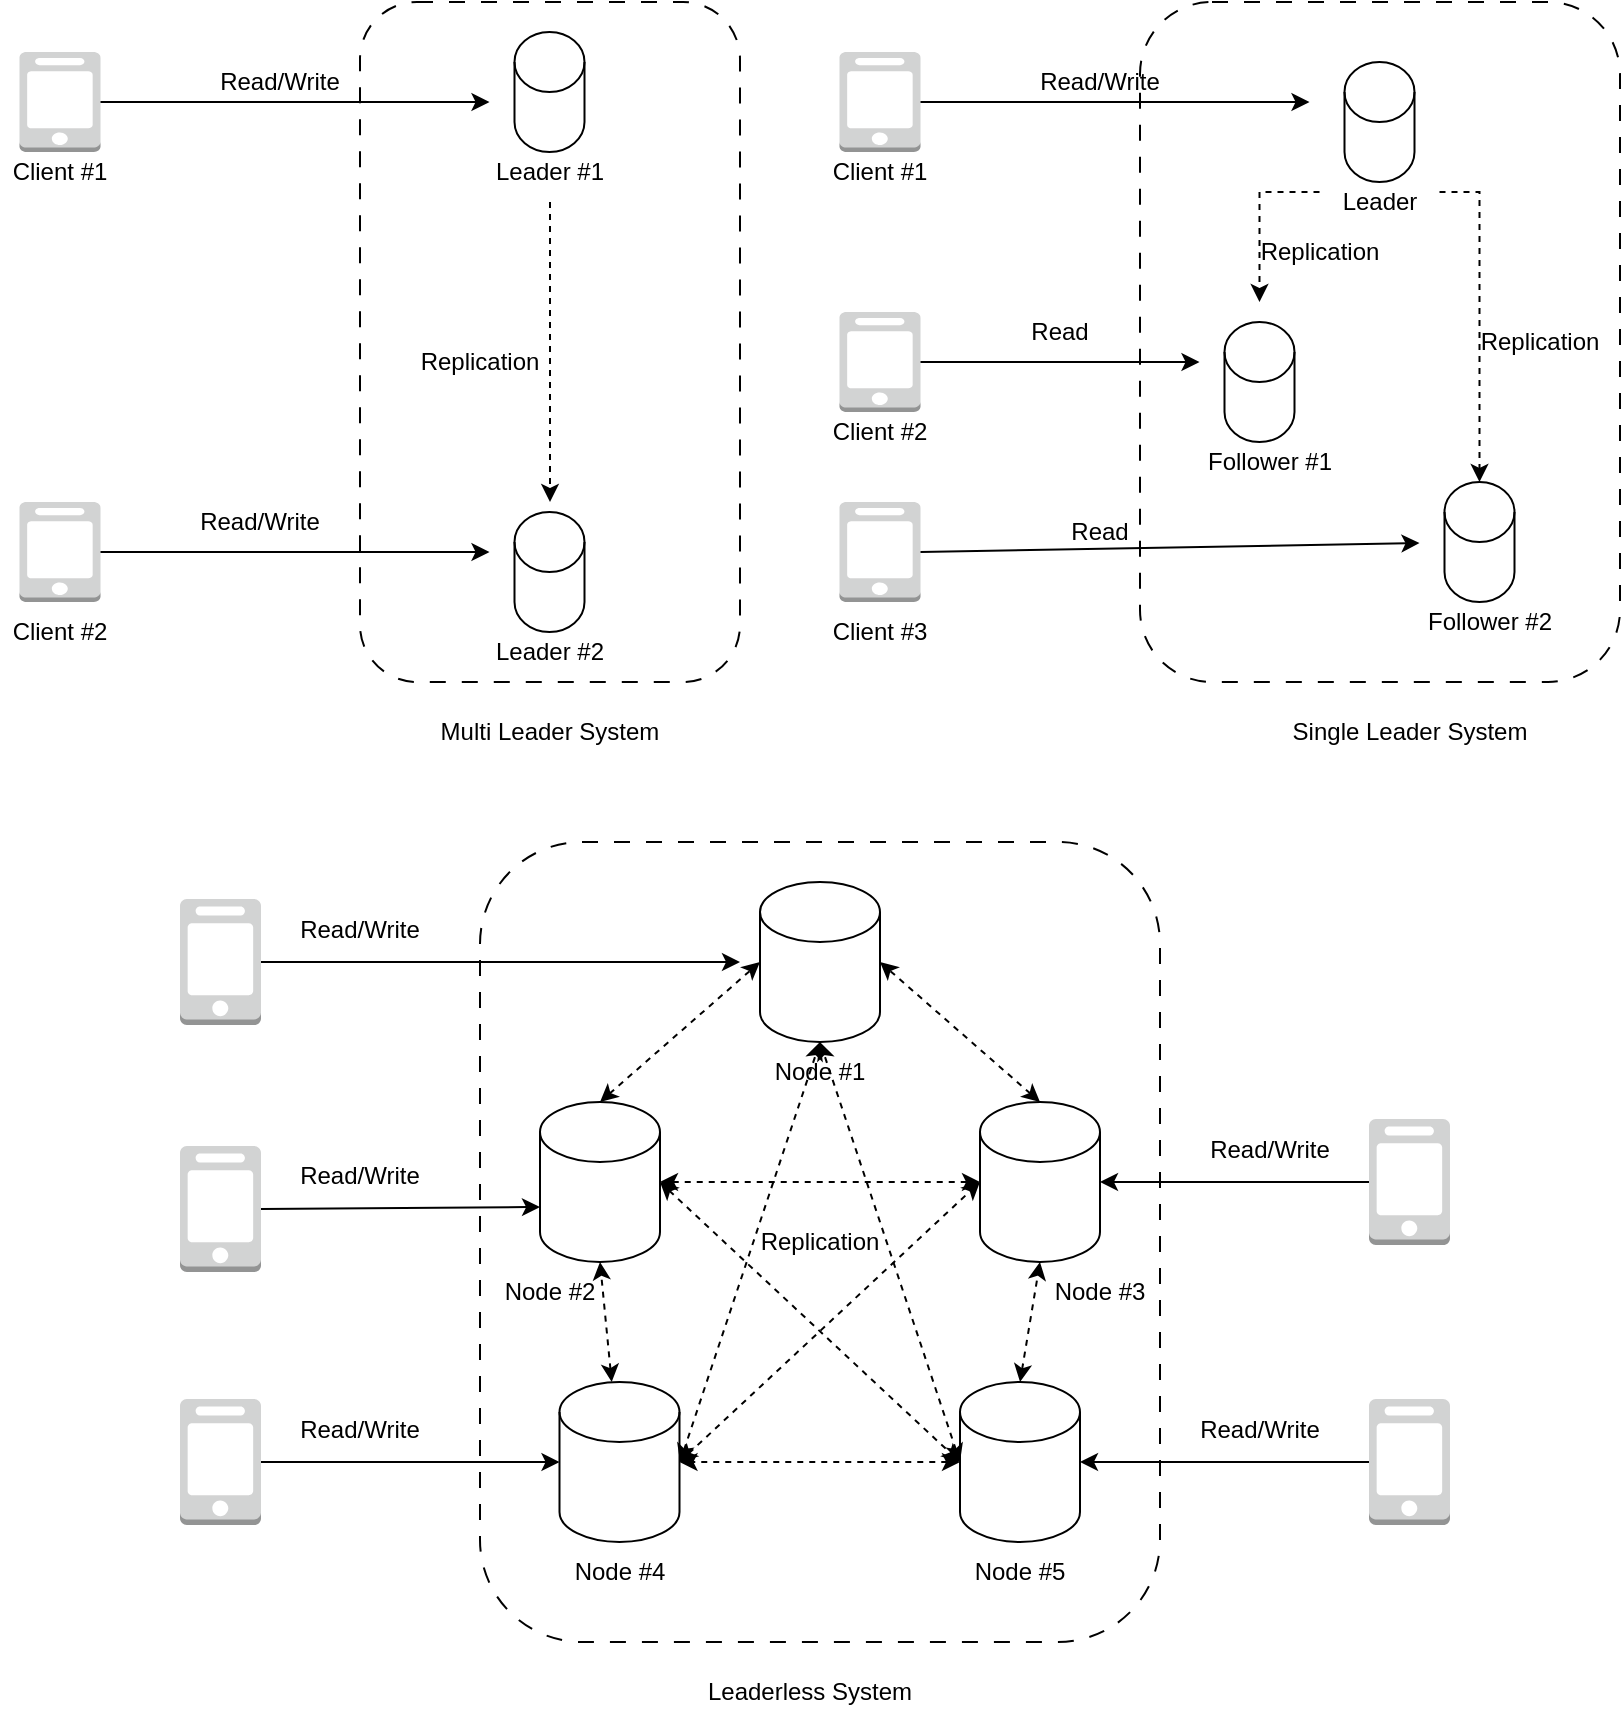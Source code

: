 <mxfile version="21.3.0" type="github">
  <diagram name="Page-1" id="gMe-Bky1Bsc7BJImx75z">
    <mxGraphModel dx="954" dy="502" grid="1" gridSize="10" guides="1" tooltips="1" connect="1" arrows="1" fold="1" page="1" pageScale="1" pageWidth="850" pageHeight="1100" math="0" shadow="0">
      <root>
        <mxCell id="0" />
        <mxCell id="1" parent="0" />
        <mxCell id="FChrIHquZ6spdRlbcfap-18" value="" style="rounded=1;whiteSpace=wrap;html=1;dashed=1;dashPattern=8 8;" vertex="1" parent="1">
          <mxGeometry x="260" y="440" width="340" height="400" as="geometry" />
        </mxCell>
        <mxCell id="3aQrNkbQbUIohng2VoPE-54" value="" style="rounded=1;whiteSpace=wrap;html=1;dashed=1;dashPattern=8 8;" parent="1" vertex="1">
          <mxGeometry x="590" y="20" width="240" height="340" as="geometry" />
        </mxCell>
        <mxCell id="3aQrNkbQbUIohng2VoPE-53" value="" style="rounded=1;whiteSpace=wrap;html=1;dashed=1;dashPattern=8 8;" parent="1" vertex="1">
          <mxGeometry x="200" y="20" width="190" height="340" as="geometry" />
        </mxCell>
        <mxCell id="3aQrNkbQbUIohng2VoPE-3" value="" style="outlineConnect=0;dashed=0;verticalLabelPosition=bottom;verticalAlign=top;align=center;html=1;shape=mxgraph.aws3.mobile_client;fillColor=#D2D3D3;gradientColor=none;" parent="1" vertex="1">
          <mxGeometry x="439.75" y="175" width="40.5" height="50" as="geometry" />
        </mxCell>
        <mxCell id="3aQrNkbQbUIohng2VoPE-5" value="" style="endArrow=classic;html=1;rounded=0;exitX=0;exitY=0.5;exitDx=0;exitDy=0;dashed=1;" parent="1" edge="1">
          <mxGeometry width="50" height="50" relative="1" as="geometry">
            <mxPoint x="679.75" y="115" as="sourcePoint" />
            <mxPoint x="649.75" y="170" as="targetPoint" />
            <Array as="points">
              <mxPoint x="649.75" y="115" />
            </Array>
          </mxGeometry>
        </mxCell>
        <mxCell id="3aQrNkbQbUIohng2VoPE-6" value="" style="endArrow=classic;html=1;rounded=0;exitX=1;exitY=0.5;exitDx=0;exitDy=0;dashed=1;" parent="1" edge="1">
          <mxGeometry width="50" height="50" relative="1" as="geometry">
            <mxPoint x="739.75" y="115" as="sourcePoint" />
            <mxPoint x="759.75" y="260" as="targetPoint" />
            <Array as="points">
              <mxPoint x="759.75" y="115" />
            </Array>
          </mxGeometry>
        </mxCell>
        <mxCell id="3aQrNkbQbUIohng2VoPE-7" value="Single Leader System" style="text;html=1;strokeColor=none;fillColor=none;align=center;verticalAlign=middle;whiteSpace=wrap;rounded=0;" parent="1" vertex="1">
          <mxGeometry x="659.75" y="370" width="130" height="30" as="geometry" />
        </mxCell>
        <mxCell id="3aQrNkbQbUIohng2VoPE-14" value="" style="outlineConnect=0;dashed=0;verticalLabelPosition=bottom;verticalAlign=top;align=center;html=1;shape=mxgraph.aws3.mobile_client;fillColor=#D2D3D3;gradientColor=none;" parent="1" vertex="1">
          <mxGeometry x="439.75" y="270" width="40.5" height="50" as="geometry" />
        </mxCell>
        <mxCell id="3aQrNkbQbUIohng2VoPE-15" value="" style="outlineConnect=0;dashed=0;verticalLabelPosition=bottom;verticalAlign=top;align=center;html=1;shape=mxgraph.aws3.mobile_client;fillColor=#D2D3D3;gradientColor=none;" parent="1" vertex="1">
          <mxGeometry x="439.75" y="45" width="40.5" height="50" as="geometry" />
        </mxCell>
        <mxCell id="3aQrNkbQbUIohng2VoPE-16" value="Client #1" style="text;html=1;strokeColor=none;fillColor=none;align=center;verticalAlign=middle;whiteSpace=wrap;rounded=0;" parent="1" vertex="1">
          <mxGeometry x="430" y="90" width="60" height="30" as="geometry" />
        </mxCell>
        <mxCell id="3aQrNkbQbUIohng2VoPE-17" value="Client #2" style="text;html=1;strokeColor=none;fillColor=none;align=center;verticalAlign=middle;whiteSpace=wrap;rounded=0;" parent="1" vertex="1">
          <mxGeometry x="430" y="220" width="60" height="30" as="geometry" />
        </mxCell>
        <mxCell id="3aQrNkbQbUIohng2VoPE-18" value="Client #3" style="text;html=1;strokeColor=none;fillColor=none;align=center;verticalAlign=middle;whiteSpace=wrap;rounded=0;" parent="1" vertex="1">
          <mxGeometry x="430" y="320" width="60" height="30" as="geometry" />
        </mxCell>
        <mxCell id="3aQrNkbQbUIohng2VoPE-21" value="Replication" style="text;html=1;strokeColor=none;fillColor=none;align=center;verticalAlign=middle;whiteSpace=wrap;rounded=0;" parent="1" vertex="1">
          <mxGeometry x="759.75" y="175" width="60" height="30" as="geometry" />
        </mxCell>
        <mxCell id="3aQrNkbQbUIohng2VoPE-22" value="Replication" style="text;html=1;strokeColor=none;fillColor=none;align=center;verticalAlign=middle;whiteSpace=wrap;rounded=0;" parent="1" vertex="1">
          <mxGeometry x="649.75" y="130" width="60" height="30" as="geometry" />
        </mxCell>
        <mxCell id="3aQrNkbQbUIohng2VoPE-23" value="" style="endArrow=classic;html=1;rounded=0;exitX=1;exitY=0.5;exitDx=0;exitDy=0;exitPerimeter=0;" parent="1" source="3aQrNkbQbUIohng2VoPE-15" edge="1">
          <mxGeometry width="50" height="50" relative="1" as="geometry">
            <mxPoint x="809.75" y="280" as="sourcePoint" />
            <mxPoint x="674.75" y="70" as="targetPoint" />
          </mxGeometry>
        </mxCell>
        <mxCell id="3aQrNkbQbUIohng2VoPE-24" value="" style="endArrow=classic;html=1;rounded=0;exitX=1;exitY=0.5;exitDx=0;exitDy=0;exitPerimeter=0;" parent="1" source="3aQrNkbQbUIohng2VoPE-3" edge="1">
          <mxGeometry width="50" height="50" relative="1" as="geometry">
            <mxPoint x="809.75" y="280" as="sourcePoint" />
            <mxPoint x="619.75" y="200" as="targetPoint" />
          </mxGeometry>
        </mxCell>
        <mxCell id="3aQrNkbQbUIohng2VoPE-25" value="" style="endArrow=classic;html=1;rounded=0;exitX=1;exitY=0.5;exitDx=0;exitDy=0;exitPerimeter=0;" parent="1" source="3aQrNkbQbUIohng2VoPE-14" edge="1">
          <mxGeometry width="50" height="50" relative="1" as="geometry">
            <mxPoint x="809.75" y="280" as="sourcePoint" />
            <mxPoint x="729.75" y="290.537" as="targetPoint" />
          </mxGeometry>
        </mxCell>
        <mxCell id="3aQrNkbQbUIohng2VoPE-26" value="Read/Write" style="text;html=1;strokeColor=none;fillColor=none;align=center;verticalAlign=middle;whiteSpace=wrap;rounded=0;" parent="1" vertex="1">
          <mxGeometry x="539.75" y="45" width="60" height="30" as="geometry" />
        </mxCell>
        <mxCell id="3aQrNkbQbUIohng2VoPE-27" value="Read" style="text;html=1;strokeColor=none;fillColor=none;align=center;verticalAlign=middle;whiteSpace=wrap;rounded=0;" parent="1" vertex="1">
          <mxGeometry x="519.75" y="170" width="60" height="30" as="geometry" />
        </mxCell>
        <mxCell id="3aQrNkbQbUIohng2VoPE-28" value="Read" style="text;html=1;strokeColor=none;fillColor=none;align=center;verticalAlign=middle;whiteSpace=wrap;rounded=0;" parent="1" vertex="1">
          <mxGeometry x="539.75" y="270" width="60" height="30" as="geometry" />
        </mxCell>
        <mxCell id="3aQrNkbQbUIohng2VoPE-34" value="Multi Leader System" style="text;html=1;strokeColor=none;fillColor=none;align=center;verticalAlign=middle;whiteSpace=wrap;rounded=0;" parent="1" vertex="1">
          <mxGeometry x="229.75" y="370" width="130" height="30" as="geometry" />
        </mxCell>
        <mxCell id="3aQrNkbQbUIohng2VoPE-51" style="edgeStyle=orthogonalEdgeStyle;rounded=0;orthogonalLoop=1;jettySize=auto;html=1;exitX=0.5;exitY=1;exitDx=0;exitDy=0;dashed=1;" parent="1" source="Gfc4CHRtMW86bTHhbxlJ-2" edge="1">
          <mxGeometry relative="1" as="geometry">
            <mxPoint x="295" y="270" as="targetPoint" />
            <mxPoint x="294.8" y="100" as="sourcePoint" />
          </mxGeometry>
        </mxCell>
        <mxCell id="3aQrNkbQbUIohng2VoPE-36" value="" style="outlineConnect=0;dashed=0;verticalLabelPosition=bottom;verticalAlign=top;align=center;html=1;shape=mxgraph.aws3.mobile_client;fillColor=#D2D3D3;gradientColor=none;" parent="1" vertex="1">
          <mxGeometry x="29.75" y="270" width="40.5" height="50" as="geometry" />
        </mxCell>
        <mxCell id="3aQrNkbQbUIohng2VoPE-37" value="" style="outlineConnect=0;dashed=0;verticalLabelPosition=bottom;verticalAlign=top;align=center;html=1;shape=mxgraph.aws3.mobile_client;fillColor=#D2D3D3;gradientColor=none;" parent="1" vertex="1">
          <mxGeometry x="29.75" y="45" width="40.5" height="50" as="geometry" />
        </mxCell>
        <mxCell id="3aQrNkbQbUIohng2VoPE-38" value="Client #1" style="text;html=1;strokeColor=none;fillColor=none;align=center;verticalAlign=middle;whiteSpace=wrap;rounded=0;" parent="1" vertex="1">
          <mxGeometry x="20" y="90" width="60" height="30" as="geometry" />
        </mxCell>
        <mxCell id="3aQrNkbQbUIohng2VoPE-40" value="Client #2" style="text;html=1;strokeColor=none;fillColor=none;align=center;verticalAlign=middle;whiteSpace=wrap;rounded=0;" parent="1" vertex="1">
          <mxGeometry x="20" y="320" width="60" height="30" as="geometry" />
        </mxCell>
        <mxCell id="3aQrNkbQbUIohng2VoPE-41" value="Replication" style="text;html=1;strokeColor=none;fillColor=none;align=center;verticalAlign=middle;whiteSpace=wrap;rounded=0;" parent="1" vertex="1">
          <mxGeometry x="230" y="185" width="60" height="30" as="geometry" />
        </mxCell>
        <mxCell id="3aQrNkbQbUIohng2VoPE-43" value="" style="endArrow=classic;html=1;rounded=0;exitX=1;exitY=0.5;exitDx=0;exitDy=0;exitPerimeter=0;" parent="1" source="3aQrNkbQbUIohng2VoPE-37" edge="1">
          <mxGeometry width="50" height="50" relative="1" as="geometry">
            <mxPoint x="399.75" y="280" as="sourcePoint" />
            <mxPoint x="264.75" y="70" as="targetPoint" />
          </mxGeometry>
        </mxCell>
        <mxCell id="3aQrNkbQbUIohng2VoPE-45" value="" style="endArrow=classic;html=1;rounded=0;exitX=1;exitY=0.5;exitDx=0;exitDy=0;exitPerimeter=0;" parent="1" source="3aQrNkbQbUIohng2VoPE-36" edge="1">
          <mxGeometry width="50" height="50" relative="1" as="geometry">
            <mxPoint x="399.75" y="280" as="sourcePoint" />
            <mxPoint x="264.75" y="295" as="targetPoint" />
          </mxGeometry>
        </mxCell>
        <mxCell id="3aQrNkbQbUIohng2VoPE-46" value="Read/Write" style="text;html=1;strokeColor=none;fillColor=none;align=center;verticalAlign=middle;whiteSpace=wrap;rounded=0;" parent="1" vertex="1">
          <mxGeometry x="129.75" y="45" width="60" height="30" as="geometry" />
        </mxCell>
        <mxCell id="3aQrNkbQbUIohng2VoPE-52" value="Read/Write" style="text;html=1;strokeColor=none;fillColor=none;align=center;verticalAlign=middle;whiteSpace=wrap;rounded=0;" parent="1" vertex="1">
          <mxGeometry x="120" y="265" width="60" height="30" as="geometry" />
        </mxCell>
        <mxCell id="Gfc4CHRtMW86bTHhbxlJ-1" value="" style="shape=cylinder3;whiteSpace=wrap;html=1;boundedLbl=1;backgroundOutline=1;size=15;" parent="1" vertex="1">
          <mxGeometry x="277.25" y="35" width="35" height="60" as="geometry" />
        </mxCell>
        <mxCell id="Gfc4CHRtMW86bTHhbxlJ-2" value="Leader #1" style="text;html=1;strokeColor=none;fillColor=none;align=center;verticalAlign=middle;whiteSpace=wrap;rounded=0;" parent="1" vertex="1">
          <mxGeometry x="265" y="90" width="60" height="30" as="geometry" />
        </mxCell>
        <mxCell id="Gfc4CHRtMW86bTHhbxlJ-6" value="" style="group" parent="1" vertex="1" connectable="0">
          <mxGeometry x="265" y="275" width="60" height="85" as="geometry" />
        </mxCell>
        <mxCell id="Gfc4CHRtMW86bTHhbxlJ-4" value="" style="shape=cylinder3;whiteSpace=wrap;html=1;boundedLbl=1;backgroundOutline=1;size=15;" parent="Gfc4CHRtMW86bTHhbxlJ-6" vertex="1">
          <mxGeometry x="12.25" width="35" height="60" as="geometry" />
        </mxCell>
        <mxCell id="Gfc4CHRtMW86bTHhbxlJ-5" value="Leader #2" style="text;html=1;strokeColor=none;fillColor=none;align=center;verticalAlign=middle;whiteSpace=wrap;rounded=0;" parent="Gfc4CHRtMW86bTHhbxlJ-6" vertex="1">
          <mxGeometry y="55" width="60" height="30" as="geometry" />
        </mxCell>
        <mxCell id="Gfc4CHRtMW86bTHhbxlJ-7" value="" style="group" parent="1" vertex="1" connectable="0">
          <mxGeometry x="680" y="50" width="60" height="85" as="geometry" />
        </mxCell>
        <mxCell id="Gfc4CHRtMW86bTHhbxlJ-8" value="" style="shape=cylinder3;whiteSpace=wrap;html=1;boundedLbl=1;backgroundOutline=1;size=15;" parent="Gfc4CHRtMW86bTHhbxlJ-7" vertex="1">
          <mxGeometry x="12.25" width="35" height="60" as="geometry" />
        </mxCell>
        <mxCell id="Gfc4CHRtMW86bTHhbxlJ-9" value="Leader" style="text;html=1;strokeColor=none;fillColor=none;align=center;verticalAlign=middle;whiteSpace=wrap;rounded=0;" parent="Gfc4CHRtMW86bTHhbxlJ-7" vertex="1">
          <mxGeometry y="55" width="60" height="30" as="geometry" />
        </mxCell>
        <mxCell id="Gfc4CHRtMW86bTHhbxlJ-10" value="" style="group" parent="1" vertex="1" connectable="0">
          <mxGeometry x="620" y="180" width="70" height="85" as="geometry" />
        </mxCell>
        <mxCell id="Gfc4CHRtMW86bTHhbxlJ-11" value="" style="shape=cylinder3;whiteSpace=wrap;html=1;boundedLbl=1;backgroundOutline=1;size=15;" parent="Gfc4CHRtMW86bTHhbxlJ-10" vertex="1">
          <mxGeometry x="12.25" width="35" height="60" as="geometry" />
        </mxCell>
        <mxCell id="Gfc4CHRtMW86bTHhbxlJ-12" value="Follower #1" style="text;html=1;strokeColor=none;fillColor=none;align=center;verticalAlign=middle;whiteSpace=wrap;rounded=0;" parent="Gfc4CHRtMW86bTHhbxlJ-10" vertex="1">
          <mxGeometry y="55" width="70" height="30" as="geometry" />
        </mxCell>
        <mxCell id="Gfc4CHRtMW86bTHhbxlJ-13" value="" style="group" parent="1" vertex="1" connectable="0">
          <mxGeometry x="730" y="260" width="70" height="85" as="geometry" />
        </mxCell>
        <mxCell id="Gfc4CHRtMW86bTHhbxlJ-14" value="" style="shape=cylinder3;whiteSpace=wrap;html=1;boundedLbl=1;backgroundOutline=1;size=15;" parent="Gfc4CHRtMW86bTHhbxlJ-13" vertex="1">
          <mxGeometry x="12.25" width="35" height="60" as="geometry" />
        </mxCell>
        <mxCell id="Gfc4CHRtMW86bTHhbxlJ-15" value="Follower #2" style="text;html=1;strokeColor=none;fillColor=none;align=center;verticalAlign=middle;whiteSpace=wrap;rounded=0;" parent="Gfc4CHRtMW86bTHhbxlJ-13" vertex="1">
          <mxGeometry y="55" width="70" height="30" as="geometry" />
        </mxCell>
        <mxCell id="FChrIHquZ6spdRlbcfap-1" value="" style="shape=cylinder3;whiteSpace=wrap;html=1;boundedLbl=1;backgroundOutline=1;size=15;" vertex="1" parent="1">
          <mxGeometry x="400" y="460" width="60" height="80" as="geometry" />
        </mxCell>
        <mxCell id="FChrIHquZ6spdRlbcfap-2" value="" style="shape=cylinder3;whiteSpace=wrap;html=1;boundedLbl=1;backgroundOutline=1;size=15;" vertex="1" parent="1">
          <mxGeometry x="510" y="570" width="60" height="80" as="geometry" />
        </mxCell>
        <mxCell id="FChrIHquZ6spdRlbcfap-3" value="" style="shape=cylinder3;whiteSpace=wrap;html=1;boundedLbl=1;backgroundOutline=1;size=15;" vertex="1" parent="1">
          <mxGeometry x="500" y="710" width="60" height="80" as="geometry" />
        </mxCell>
        <mxCell id="FChrIHquZ6spdRlbcfap-4" value="" style="shape=cylinder3;whiteSpace=wrap;html=1;boundedLbl=1;backgroundOutline=1;size=15;" vertex="1" parent="1">
          <mxGeometry x="299.75" y="710" width="60" height="80" as="geometry" />
        </mxCell>
        <mxCell id="FChrIHquZ6spdRlbcfap-5" value="" style="shape=cylinder3;whiteSpace=wrap;html=1;boundedLbl=1;backgroundOutline=1;size=15;" vertex="1" parent="1">
          <mxGeometry x="290" y="570" width="60" height="80" as="geometry" />
        </mxCell>
        <mxCell id="FChrIHquZ6spdRlbcfap-8" value="" style="endArrow=classic;startArrow=classic;html=1;rounded=0;entryX=0;entryY=0.5;entryDx=0;entryDy=0;entryPerimeter=0;exitX=0.5;exitY=0;exitDx=0;exitDy=0;exitPerimeter=0;dashed=1;" edge="1" parent="1" source="FChrIHquZ6spdRlbcfap-5" target="FChrIHquZ6spdRlbcfap-1">
          <mxGeometry width="50" height="50" relative="1" as="geometry">
            <mxPoint x="310" y="570" as="sourcePoint" />
            <mxPoint x="360" y="520" as="targetPoint" />
          </mxGeometry>
        </mxCell>
        <mxCell id="FChrIHquZ6spdRlbcfap-9" value="" style="endArrow=classic;startArrow=classic;html=1;rounded=0;entryX=1;entryY=0.5;entryDx=0;entryDy=0;entryPerimeter=0;exitX=0.5;exitY=0;exitDx=0;exitDy=0;exitPerimeter=0;dashed=1;" edge="1" parent="1" source="FChrIHquZ6spdRlbcfap-2" target="FChrIHquZ6spdRlbcfap-1">
          <mxGeometry width="50" height="50" relative="1" as="geometry">
            <mxPoint x="330" y="580" as="sourcePoint" />
            <mxPoint x="410" y="510" as="targetPoint" />
          </mxGeometry>
        </mxCell>
        <mxCell id="FChrIHquZ6spdRlbcfap-10" value="" style="endArrow=classic;startArrow=classic;html=1;rounded=0;entryX=0.5;entryY=1;entryDx=0;entryDy=0;entryPerimeter=0;exitX=0.5;exitY=0;exitDx=0;exitDy=0;exitPerimeter=0;dashed=1;" edge="1" parent="1" source="FChrIHquZ6spdRlbcfap-3" target="FChrIHquZ6spdRlbcfap-2">
          <mxGeometry width="50" height="50" relative="1" as="geometry">
            <mxPoint x="550" y="580" as="sourcePoint" />
            <mxPoint x="470" y="510" as="targetPoint" />
          </mxGeometry>
        </mxCell>
        <mxCell id="FChrIHquZ6spdRlbcfap-11" value="" style="endArrow=classic;startArrow=classic;html=1;rounded=0;entryX=1;entryY=0.5;entryDx=0;entryDy=0;entryPerimeter=0;exitX=0;exitY=0.5;exitDx=0;exitDy=0;exitPerimeter=0;dashed=1;" edge="1" parent="1" source="FChrIHquZ6spdRlbcfap-3" target="FChrIHquZ6spdRlbcfap-4">
          <mxGeometry width="50" height="50" relative="1" as="geometry">
            <mxPoint x="560" y="590" as="sourcePoint" />
            <mxPoint x="480" y="520" as="targetPoint" />
          </mxGeometry>
        </mxCell>
        <mxCell id="FChrIHquZ6spdRlbcfap-12" value="" style="endArrow=classic;startArrow=classic;html=1;rounded=0;entryX=0.5;entryY=1;entryDx=0;entryDy=0;entryPerimeter=0;dashed=1;" edge="1" parent="1" source="FChrIHquZ6spdRlbcfap-4" target="FChrIHquZ6spdRlbcfap-5">
          <mxGeometry width="50" height="50" relative="1" as="geometry">
            <mxPoint x="510" y="760" as="sourcePoint" />
            <mxPoint x="370" y="760" as="targetPoint" />
          </mxGeometry>
        </mxCell>
        <mxCell id="FChrIHquZ6spdRlbcfap-13" value="Node #1" style="text;html=1;strokeColor=none;fillColor=none;align=center;verticalAlign=middle;whiteSpace=wrap;rounded=0;" vertex="1" parent="1">
          <mxGeometry x="400" y="540" width="60" height="30" as="geometry" />
        </mxCell>
        <mxCell id="FChrIHquZ6spdRlbcfap-14" value="Node #3" style="text;html=1;strokeColor=none;fillColor=none;align=center;verticalAlign=middle;whiteSpace=wrap;rounded=0;" vertex="1" parent="1">
          <mxGeometry x="539.75" y="650" width="60" height="30" as="geometry" />
        </mxCell>
        <mxCell id="FChrIHquZ6spdRlbcfap-15" value="Node #5" style="text;html=1;strokeColor=none;fillColor=none;align=center;verticalAlign=middle;whiteSpace=wrap;rounded=0;" vertex="1" parent="1">
          <mxGeometry x="500" y="790" width="60" height="30" as="geometry" />
        </mxCell>
        <mxCell id="FChrIHquZ6spdRlbcfap-16" value="Node #4" style="text;html=1;strokeColor=none;fillColor=none;align=center;verticalAlign=middle;whiteSpace=wrap;rounded=0;" vertex="1" parent="1">
          <mxGeometry x="299.75" y="790" width="60" height="30" as="geometry" />
        </mxCell>
        <mxCell id="FChrIHquZ6spdRlbcfap-17" value="Node #2" style="text;html=1;strokeColor=none;fillColor=none;align=center;verticalAlign=middle;whiteSpace=wrap;rounded=0;" vertex="1" parent="1">
          <mxGeometry x="265" y="650" width="60" height="30" as="geometry" />
        </mxCell>
        <mxCell id="FChrIHquZ6spdRlbcfap-19" value="" style="endArrow=classic;startArrow=classic;html=1;rounded=0;exitX=1;exitY=0.5;exitDx=0;exitDy=0;exitPerimeter=0;entryX=0;entryY=0.5;entryDx=0;entryDy=0;entryPerimeter=0;dashed=1;" edge="1" parent="1" source="FChrIHquZ6spdRlbcfap-5" target="FChrIHquZ6spdRlbcfap-2">
          <mxGeometry width="50" height="50" relative="1" as="geometry">
            <mxPoint x="370" y="640" as="sourcePoint" />
            <mxPoint x="420" y="590" as="targetPoint" />
          </mxGeometry>
        </mxCell>
        <mxCell id="FChrIHquZ6spdRlbcfap-20" value="" style="endArrow=classic;startArrow=classic;html=1;rounded=0;exitX=1;exitY=0.5;exitDx=0;exitDy=0;exitPerimeter=0;entryX=0;entryY=0.5;entryDx=0;entryDy=0;entryPerimeter=0;dashed=1;" edge="1" parent="1" source="FChrIHquZ6spdRlbcfap-4" target="FChrIHquZ6spdRlbcfap-2">
          <mxGeometry width="50" height="50" relative="1" as="geometry">
            <mxPoint x="390" y="730" as="sourcePoint" />
            <mxPoint x="500" y="610" as="targetPoint" />
          </mxGeometry>
        </mxCell>
        <mxCell id="FChrIHquZ6spdRlbcfap-21" value="" style="endArrow=classic;startArrow=classic;html=1;rounded=0;exitX=1;exitY=0.5;exitDx=0;exitDy=0;exitPerimeter=0;entryX=0;entryY=0.5;entryDx=0;entryDy=0;entryPerimeter=0;dashed=1;" edge="1" parent="1" source="FChrIHquZ6spdRlbcfap-5" target="FChrIHquZ6spdRlbcfap-3">
          <mxGeometry width="50" height="50" relative="1" as="geometry">
            <mxPoint x="400" y="740" as="sourcePoint" />
            <mxPoint x="450" y="690" as="targetPoint" />
          </mxGeometry>
        </mxCell>
        <mxCell id="FChrIHquZ6spdRlbcfap-22" value="" style="endArrow=classic;startArrow=classic;html=1;rounded=0;entryX=0.5;entryY=0;entryDx=0;entryDy=0;dashed=1;" edge="1" parent="1" target="FChrIHquZ6spdRlbcfap-13">
          <mxGeometry width="50" height="50" relative="1" as="geometry">
            <mxPoint x="360" y="750" as="sourcePoint" />
            <mxPoint x="410" y="680" as="targetPoint" />
          </mxGeometry>
        </mxCell>
        <mxCell id="FChrIHquZ6spdRlbcfap-23" value="" style="endArrow=classic;startArrow=classic;html=1;rounded=0;entryX=0.5;entryY=0;entryDx=0;entryDy=0;exitX=0;exitY=0.5;exitDx=0;exitDy=0;exitPerimeter=0;dashed=1;" edge="1" parent="1" source="FChrIHquZ6spdRlbcfap-3" target="FChrIHquZ6spdRlbcfap-13">
          <mxGeometry width="50" height="50" relative="1" as="geometry">
            <mxPoint x="400" y="740" as="sourcePoint" />
            <mxPoint x="450" y="690" as="targetPoint" />
          </mxGeometry>
        </mxCell>
        <mxCell id="FChrIHquZ6spdRlbcfap-24" value="" style="outlineConnect=0;dashed=0;verticalLabelPosition=bottom;verticalAlign=top;align=center;html=1;shape=mxgraph.aws3.mobile_client;fillColor=#D2D3D3;gradientColor=none;" vertex="1" parent="1">
          <mxGeometry x="110" y="468.5" width="40.5" height="63" as="geometry" />
        </mxCell>
        <mxCell id="FChrIHquZ6spdRlbcfap-25" value="" style="outlineConnect=0;dashed=0;verticalLabelPosition=bottom;verticalAlign=top;align=center;html=1;shape=mxgraph.aws3.mobile_client;fillColor=#D2D3D3;gradientColor=none;" vertex="1" parent="1">
          <mxGeometry x="110" y="592" width="40.5" height="63" as="geometry" />
        </mxCell>
        <mxCell id="FChrIHquZ6spdRlbcfap-26" value="" style="outlineConnect=0;dashed=0;verticalLabelPosition=bottom;verticalAlign=top;align=center;html=1;shape=mxgraph.aws3.mobile_client;fillColor=#D2D3D3;gradientColor=none;" vertex="1" parent="1">
          <mxGeometry x="110" y="718.5" width="40.5" height="63" as="geometry" />
        </mxCell>
        <mxCell id="FChrIHquZ6spdRlbcfap-27" value="" style="outlineConnect=0;dashed=0;verticalLabelPosition=bottom;verticalAlign=top;align=center;html=1;shape=mxgraph.aws3.mobile_client;fillColor=#D2D3D3;gradientColor=none;" vertex="1" parent="1">
          <mxGeometry x="704.5" y="578.5" width="40.5" height="63" as="geometry" />
        </mxCell>
        <mxCell id="FChrIHquZ6spdRlbcfap-28" value="" style="outlineConnect=0;dashed=0;verticalLabelPosition=bottom;verticalAlign=top;align=center;html=1;shape=mxgraph.aws3.mobile_client;fillColor=#D2D3D3;gradientColor=none;" vertex="1" parent="1">
          <mxGeometry x="704.5" y="718.5" width="40.5" height="63" as="geometry" />
        </mxCell>
        <mxCell id="FChrIHquZ6spdRlbcfap-29" value="" style="endArrow=classic;html=1;rounded=0;exitX=1;exitY=0.5;exitDx=0;exitDy=0;exitPerimeter=0;" edge="1" parent="1" source="FChrIHquZ6spdRlbcfap-24">
          <mxGeometry width="50" height="50" relative="1" as="geometry">
            <mxPoint x="400" y="560" as="sourcePoint" />
            <mxPoint x="390" y="500" as="targetPoint" />
          </mxGeometry>
        </mxCell>
        <mxCell id="FChrIHquZ6spdRlbcfap-30" value="Replication" style="text;html=1;strokeColor=none;fillColor=none;align=center;verticalAlign=middle;whiteSpace=wrap;rounded=0;" vertex="1" parent="1">
          <mxGeometry x="400" y="625" width="60" height="30" as="geometry" />
        </mxCell>
        <mxCell id="FChrIHquZ6spdRlbcfap-31" value="" style="endArrow=classic;html=1;rounded=0;exitX=1;exitY=0.5;exitDx=0;exitDy=0;exitPerimeter=0;entryX=0;entryY=0;entryDx=0;entryDy=52.5;entryPerimeter=0;" edge="1" parent="1" source="FChrIHquZ6spdRlbcfap-25" target="FChrIHquZ6spdRlbcfap-5">
          <mxGeometry width="50" height="50" relative="1" as="geometry">
            <mxPoint x="400" y="590" as="sourcePoint" />
            <mxPoint x="450" y="540" as="targetPoint" />
          </mxGeometry>
        </mxCell>
        <mxCell id="FChrIHquZ6spdRlbcfap-32" value="" style="endArrow=classic;html=1;rounded=0;exitX=1;exitY=0.5;exitDx=0;exitDy=0;exitPerimeter=0;entryX=0;entryY=0.5;entryDx=0;entryDy=0;entryPerimeter=0;" edge="1" parent="1" source="FChrIHquZ6spdRlbcfap-26" target="FChrIHquZ6spdRlbcfap-4">
          <mxGeometry width="50" height="50" relative="1" as="geometry">
            <mxPoint x="400" y="650" as="sourcePoint" />
            <mxPoint x="450" y="600" as="targetPoint" />
          </mxGeometry>
        </mxCell>
        <mxCell id="FChrIHquZ6spdRlbcfap-34" value="" style="endArrow=classic;html=1;rounded=0;exitX=0;exitY=0.5;exitDx=0;exitDy=0;exitPerimeter=0;entryX=1;entryY=0.5;entryDx=0;entryDy=0;entryPerimeter=0;" edge="1" parent="1" source="FChrIHquZ6spdRlbcfap-28" target="FChrIHquZ6spdRlbcfap-3">
          <mxGeometry width="50" height="50" relative="1" as="geometry">
            <mxPoint x="400" y="650" as="sourcePoint" />
            <mxPoint x="450" y="600" as="targetPoint" />
          </mxGeometry>
        </mxCell>
        <mxCell id="FChrIHquZ6spdRlbcfap-35" value="" style="endArrow=classic;html=1;rounded=0;entryX=1;entryY=0.5;entryDx=0;entryDy=0;entryPerimeter=0;" edge="1" parent="1" source="FChrIHquZ6spdRlbcfap-27" target="FChrIHquZ6spdRlbcfap-2">
          <mxGeometry width="50" height="50" relative="1" as="geometry">
            <mxPoint x="400" y="650" as="sourcePoint" />
            <mxPoint x="450" y="600" as="targetPoint" />
          </mxGeometry>
        </mxCell>
        <mxCell id="FChrIHquZ6spdRlbcfap-36" value="Read/Write" style="text;html=1;strokeColor=none;fillColor=none;align=center;verticalAlign=middle;whiteSpace=wrap;rounded=0;" vertex="1" parent="1">
          <mxGeometry x="169.75" y="468.5" width="60" height="30" as="geometry" />
        </mxCell>
        <mxCell id="FChrIHquZ6spdRlbcfap-37" value="Read/Write" style="text;html=1;strokeColor=none;fillColor=none;align=center;verticalAlign=middle;whiteSpace=wrap;rounded=0;" vertex="1" parent="1">
          <mxGeometry x="170" y="592" width="60" height="30" as="geometry" />
        </mxCell>
        <mxCell id="FChrIHquZ6spdRlbcfap-39" value="Read/Write" style="text;html=1;strokeColor=none;fillColor=none;align=center;verticalAlign=middle;whiteSpace=wrap;rounded=0;" vertex="1" parent="1">
          <mxGeometry x="170" y="718.5" width="60" height="30" as="geometry" />
        </mxCell>
        <mxCell id="FChrIHquZ6spdRlbcfap-40" value="Read/Write" style="text;html=1;strokeColor=none;fillColor=none;align=center;verticalAlign=middle;whiteSpace=wrap;rounded=0;" vertex="1" parent="1">
          <mxGeometry x="625" y="578.5" width="60" height="30" as="geometry" />
        </mxCell>
        <mxCell id="FChrIHquZ6spdRlbcfap-41" value="Read/Write" style="text;html=1;strokeColor=none;fillColor=none;align=center;verticalAlign=middle;whiteSpace=wrap;rounded=0;" vertex="1" parent="1">
          <mxGeometry x="620" y="718.5" width="60" height="30" as="geometry" />
        </mxCell>
        <mxCell id="FChrIHquZ6spdRlbcfap-42" value="Leaderless System" style="text;html=1;strokeColor=none;fillColor=none;align=center;verticalAlign=middle;whiteSpace=wrap;rounded=0;" vertex="1" parent="1">
          <mxGeometry x="360" y="850" width="130" height="30" as="geometry" />
        </mxCell>
      </root>
    </mxGraphModel>
  </diagram>
</mxfile>
